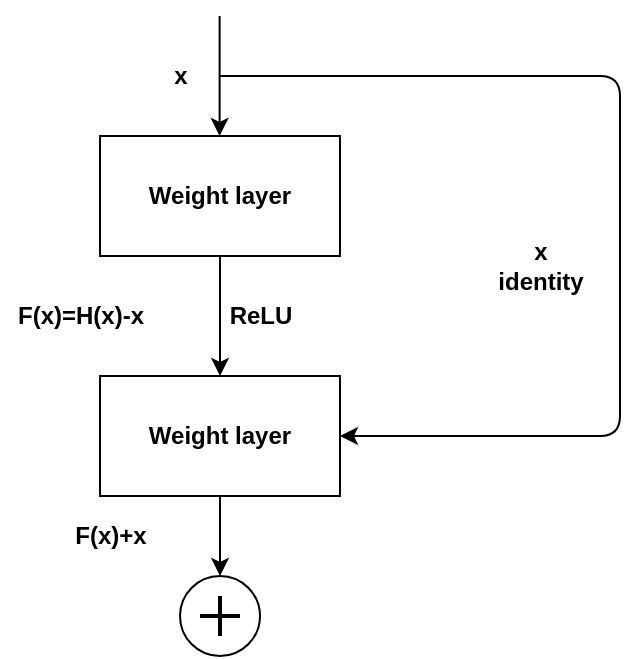 <mxfile version="15.0.5" type="github">
  <diagram id="P5DyRsoxbeQFbh33zAbO" name="Page-1">
    <mxGraphModel dx="918" dy="470" grid="1" gridSize="10" guides="1" tooltips="1" connect="1" arrows="1" fold="1" page="1" pageScale="1" pageWidth="3300" pageHeight="4681" math="0" shadow="0">
      <root>
        <mxCell id="0" />
        <mxCell id="1" parent="0" />
        <mxCell id="WB32RhyTPv2CYussSRTI-20" value="" style="edgeStyle=orthogonalEdgeStyle;rounded=0;orthogonalLoop=1;jettySize=auto;html=1;" edge="1" parent="1" source="WB32RhyTPv2CYussSRTI-17" target="WB32RhyTPv2CYussSRTI-19">
          <mxGeometry relative="1" as="geometry" />
        </mxCell>
        <mxCell id="WB32RhyTPv2CYussSRTI-17" value="&lt;b&gt;Weight layer&lt;/b&gt;" style="rounded=0;whiteSpace=wrap;html=1;" vertex="1" parent="1">
          <mxGeometry x="320" y="160" width="120" height="60" as="geometry" />
        </mxCell>
        <mxCell id="WB32RhyTPv2CYussSRTI-24" value="" style="edgeStyle=orthogonalEdgeStyle;rounded=0;orthogonalLoop=1;jettySize=auto;html=1;" edge="1" parent="1" source="WB32RhyTPv2CYussSRTI-19">
          <mxGeometry relative="1" as="geometry">
            <mxPoint x="380" y="380" as="targetPoint" />
          </mxGeometry>
        </mxCell>
        <mxCell id="WB32RhyTPv2CYussSRTI-19" value="&lt;b&gt;Weight layer&lt;/b&gt;" style="rounded=0;whiteSpace=wrap;html=1;" vertex="1" parent="1">
          <mxGeometry x="320" y="280" width="120" height="60" as="geometry" />
        </mxCell>
        <mxCell id="WB32RhyTPv2CYussSRTI-21" value="&lt;b&gt;ReLU&lt;/b&gt;" style="text;html=1;align=center;verticalAlign=middle;resizable=0;points=[];autosize=1;strokeColor=none;fillColor=none;" vertex="1" parent="1">
          <mxGeometry x="375" y="240" width="50" height="20" as="geometry" />
        </mxCell>
        <mxCell id="WB32RhyTPv2CYussSRTI-22" value="&lt;b&gt;F(x)=H(x)-x&lt;/b&gt;" style="text;html=1;align=center;verticalAlign=middle;resizable=0;points=[];autosize=1;strokeColor=none;fillColor=none;" vertex="1" parent="1">
          <mxGeometry x="270" y="240" width="80" height="20" as="geometry" />
        </mxCell>
        <mxCell id="WB32RhyTPv2CYussSRTI-23" value="" style="ellipse;whiteSpace=wrap;html=1;rounded=0;" vertex="1" parent="1">
          <mxGeometry x="360" y="380" width="40" height="40" as="geometry" />
        </mxCell>
        <mxCell id="WB32RhyTPv2CYussSRTI-29" value="" style="line;strokeWidth=2;html=1;" vertex="1" parent="1">
          <mxGeometry x="370" y="395" width="20" height="10" as="geometry" />
        </mxCell>
        <mxCell id="WB32RhyTPv2CYussSRTI-30" value="" style="line;strokeWidth=2;html=1;direction=south;" vertex="1" parent="1">
          <mxGeometry x="375" y="390" width="10" height="20" as="geometry" />
        </mxCell>
        <mxCell id="WB32RhyTPv2CYussSRTI-34" value="" style="edgeStyle=orthogonalEdgeStyle;rounded=0;orthogonalLoop=1;jettySize=auto;html=1;" edge="1" parent="1">
          <mxGeometry relative="1" as="geometry">
            <mxPoint x="379.8" y="100" as="sourcePoint" />
            <mxPoint x="379.8" y="160" as="targetPoint" />
          </mxGeometry>
        </mxCell>
        <mxCell id="WB32RhyTPv2CYussSRTI-35" value="&lt;b&gt;x&lt;/b&gt;" style="text;html=1;align=center;verticalAlign=middle;resizable=0;points=[];autosize=1;strokeColor=none;fillColor=none;" vertex="1" parent="1">
          <mxGeometry x="350" y="120" width="20" height="20" as="geometry" />
        </mxCell>
        <mxCell id="WB32RhyTPv2CYussSRTI-40" value="" style="edgeStyle=segmentEdgeStyle;endArrow=classic;html=1;entryX=1;entryY=0.5;entryDx=0;entryDy=0;" edge="1" parent="1" target="WB32RhyTPv2CYussSRTI-19">
          <mxGeometry width="50" height="50" relative="1" as="geometry">
            <mxPoint x="380" y="130" as="sourcePoint" />
            <mxPoint x="580" y="180" as="targetPoint" />
            <Array as="points">
              <mxPoint x="580" y="130" />
              <mxPoint x="580" y="310" />
            </Array>
          </mxGeometry>
        </mxCell>
        <mxCell id="WB32RhyTPv2CYussSRTI-41" value="&lt;div&gt;&lt;b&gt;x&lt;br&gt;&lt;/b&gt;&lt;/div&gt;&lt;div&gt;&lt;b&gt;identity&lt;/b&gt;&lt;/div&gt;" style="text;html=1;align=center;verticalAlign=middle;resizable=0;points=[];autosize=1;strokeColor=none;fillColor=none;" vertex="1" parent="1">
          <mxGeometry x="510" y="210" width="60" height="30" as="geometry" />
        </mxCell>
        <mxCell id="WB32RhyTPv2CYussSRTI-42" value="&lt;b&gt;F(x)+x&lt;/b&gt;" style="text;html=1;align=center;verticalAlign=middle;resizable=0;points=[];autosize=1;strokeColor=none;fillColor=none;" vertex="1" parent="1">
          <mxGeometry x="300" y="350" width="50" height="20" as="geometry" />
        </mxCell>
      </root>
    </mxGraphModel>
  </diagram>
</mxfile>
